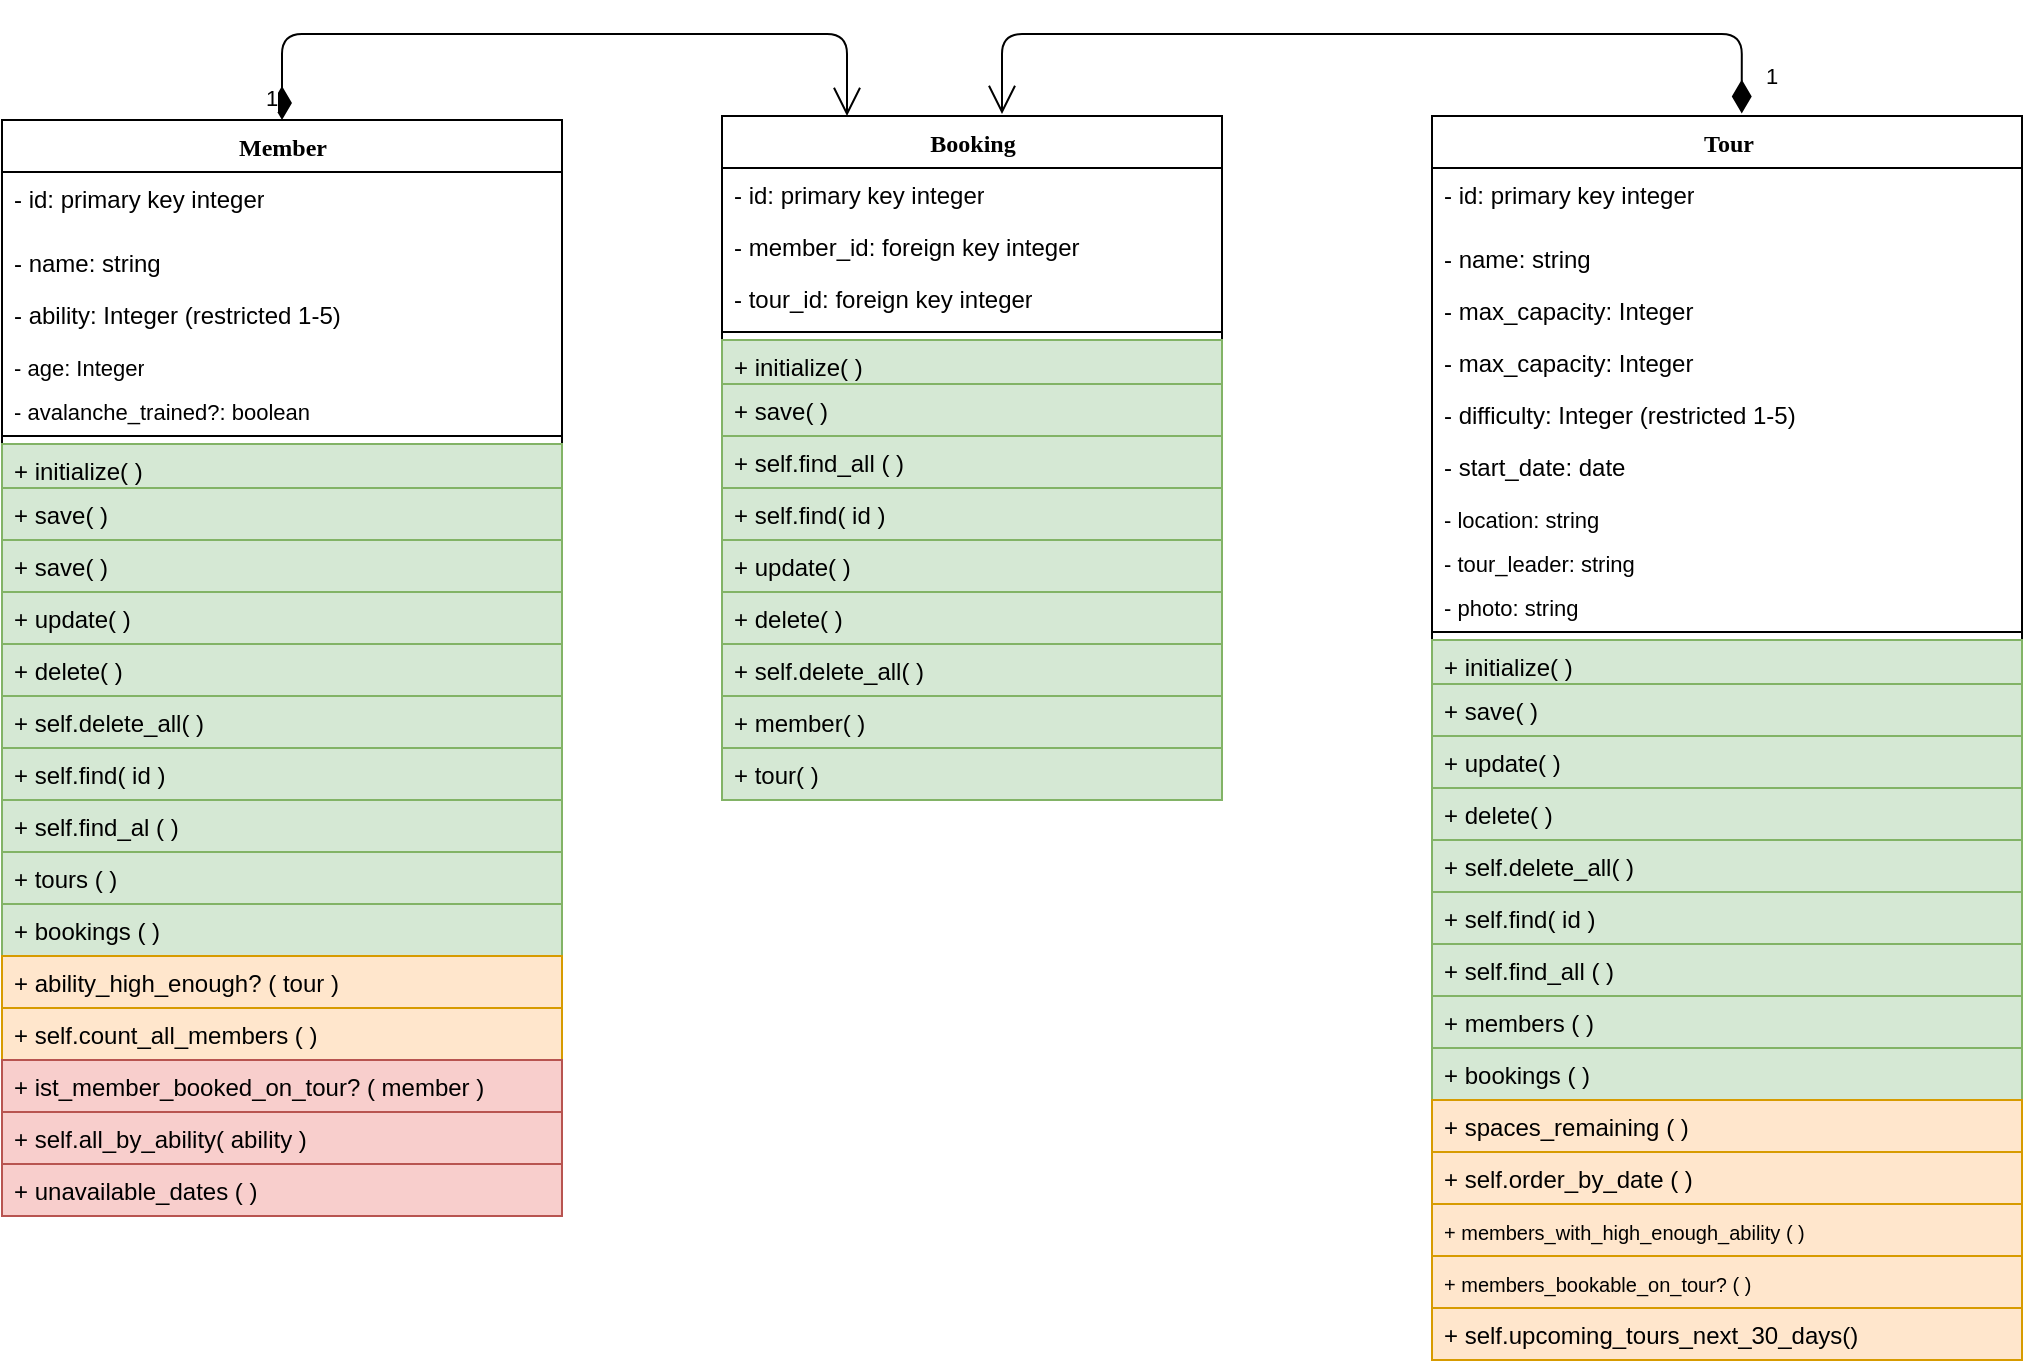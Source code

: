 <mxfile version="10.6.1" type="device"><diagram name="Page-1" id="9f46799a-70d6-7492-0946-bef42562c5a5"><mxGraphModel dx="1177" dy="696" grid="1" gridSize="10" guides="1" tooltips="1" connect="1" arrows="1" fold="1" page="1" pageScale="1" pageWidth="1100" pageHeight="850" background="#ffffff" math="0" shadow="0"><root><mxCell id="0"/><mxCell id="1" parent="0"/><mxCell id="78961159f06e98e8-17" value="Member" style="swimlane;html=1;fontStyle=1;align=center;verticalAlign=top;childLayout=stackLayout;horizontal=1;startSize=26;horizontalStack=0;resizeParent=1;resizeLast=0;collapsible=1;marginBottom=0;swimlaneFillColor=#ffffff;rounded=0;shadow=0;comic=0;labelBackgroundColor=none;strokeColor=#000000;strokeWidth=1;fillColor=none;fontFamily=Verdana;fontSize=12;fontColor=#000000;" parent="1" vertex="1"><mxGeometry x="30" y="83" width="280" height="548" as="geometry"/></mxCell><mxCell id="ST5q0KmycoYfH8tL0ufx-12" value="- id: primary key integer&lt;br&gt;&lt;br&gt;" style="text;html=1;strokeColor=none;fillColor=none;align=left;verticalAlign=top;spacingLeft=4;spacingRight=4;whiteSpace=wrap;overflow=hidden;rotatable=0;points=[[0,0.5],[1,0.5]];portConstraint=eastwest;" parent="78961159f06e98e8-17" vertex="1"><mxGeometry y="26" width="280" height="32" as="geometry"/></mxCell><mxCell id="78961159f06e98e8-21" value="- name: string" style="text;html=1;strokeColor=none;fillColor=none;align=left;verticalAlign=top;spacingLeft=4;spacingRight=4;whiteSpace=wrap;overflow=hidden;rotatable=0;points=[[0,0.5],[1,0.5]];portConstraint=eastwest;" parent="78961159f06e98e8-17" vertex="1"><mxGeometry y="58" width="280" height="26" as="geometry"/></mxCell><mxCell id="78961159f06e98e8-23" value="- ability: Integer (restricted 1-5)" style="text;html=1;strokeColor=none;fillColor=none;align=left;verticalAlign=top;spacingLeft=4;spacingRight=4;whiteSpace=wrap;overflow=hidden;rotatable=0;points=[[0,0.5],[1,0.5]];portConstraint=eastwest;" parent="78961159f06e98e8-17" vertex="1"><mxGeometry y="84" width="280" height="26" as="geometry"/></mxCell><mxCell id="78961159f06e98e8-25" value="&lt;font style=&quot;font-size: 11px&quot;&gt;- age: Integer&lt;br&gt;&lt;br&gt;&lt;/font&gt;" style="text;html=1;strokeColor=none;fillColor=none;align=left;verticalAlign=top;spacingLeft=4;spacingRight=4;whiteSpace=wrap;overflow=hidden;rotatable=0;points=[[0,0.5],[1,0.5]];portConstraint=eastwest;" parent="78961159f06e98e8-17" vertex="1"><mxGeometry y="110" width="280" height="22" as="geometry"/></mxCell><mxCell id="ST5q0KmycoYfH8tL0ufx-1" value="&lt;font style=&quot;font-size: 11px&quot;&gt;- avalanche_trained?: boolean&lt;br&gt;&lt;br&gt;&lt;br&gt;&lt;/font&gt;" style="text;html=1;strokeColor=none;fillColor=none;align=left;verticalAlign=top;spacingLeft=4;spacingRight=4;whiteSpace=wrap;overflow=hidden;rotatable=0;points=[[0,0.5],[1,0.5]];portConstraint=eastwest;" parent="78961159f06e98e8-17" vertex="1"><mxGeometry y="132" width="280" height="22" as="geometry"/></mxCell><mxCell id="78961159f06e98e8-19" value="" style="line;html=1;strokeWidth=1;fillColor=none;align=left;verticalAlign=middle;spacingTop=-1;spacingLeft=3;spacingRight=3;rotatable=0;labelPosition=right;points=[];portConstraint=eastwest;" parent="78961159f06e98e8-17" vertex="1"><mxGeometry y="154" width="280" height="8" as="geometry"/></mxCell><mxCell id="78961159f06e98e8-20" value="+ initialize( )&lt;br&gt;&lt;br&gt;" style="text;html=1;strokeColor=#82b366;fillColor=#d5e8d4;align=left;verticalAlign=top;spacingLeft=4;spacingRight=4;whiteSpace=wrap;overflow=hidden;rotatable=0;points=[[0,0.5],[1,0.5]];portConstraint=eastwest;" parent="78961159f06e98e8-17" vertex="1"><mxGeometry y="162" width="280" height="22" as="geometry"/></mxCell><mxCell id="78961159f06e98e8-27" value="+ save( )" style="text;html=1;strokeColor=#82b366;fillColor=#d5e8d4;align=left;verticalAlign=top;spacingLeft=4;spacingRight=4;whiteSpace=wrap;overflow=hidden;rotatable=0;points=[[0,0.5],[1,0.5]];portConstraint=eastwest;" parent="78961159f06e98e8-17" vertex="1"><mxGeometry y="184" width="280" height="26" as="geometry"/></mxCell><mxCell id="ST5q0KmycoYfH8tL0ufx-50" value="+ save( )" style="text;html=1;strokeColor=#82b366;fillColor=#d5e8d4;align=left;verticalAlign=top;spacingLeft=4;spacingRight=4;whiteSpace=wrap;overflow=hidden;rotatable=0;points=[[0,0.5],[1,0.5]];portConstraint=eastwest;" parent="78961159f06e98e8-17" vertex="1"><mxGeometry y="210" width="280" height="26" as="geometry"/></mxCell><mxCell id="ST5q0KmycoYfH8tL0ufx-4" value="+ update( )" style="text;html=1;strokeColor=#82b366;fillColor=#d5e8d4;align=left;verticalAlign=top;spacingLeft=4;spacingRight=4;whiteSpace=wrap;overflow=hidden;rotatable=0;points=[[0,0.5],[1,0.5]];portConstraint=eastwest;" parent="78961159f06e98e8-17" vertex="1"><mxGeometry y="236" width="280" height="26" as="geometry"/></mxCell><mxCell id="ST5q0KmycoYfH8tL0ufx-2" value="+ delete( )&amp;nbsp;" style="text;html=1;strokeColor=#82b366;fillColor=#d5e8d4;align=left;verticalAlign=top;spacingLeft=4;spacingRight=4;whiteSpace=wrap;overflow=hidden;rotatable=0;points=[[0,0.5],[1,0.5]];portConstraint=eastwest;" parent="78961159f06e98e8-17" vertex="1"><mxGeometry y="262" width="280" height="26" as="geometry"/></mxCell><mxCell id="ST5q0KmycoYfH8tL0ufx-3" value="+ self.delete_all( )&amp;nbsp;" style="text;html=1;strokeColor=#82b366;fillColor=#d5e8d4;align=left;verticalAlign=top;spacingLeft=4;spacingRight=4;whiteSpace=wrap;overflow=hidden;rotatable=0;points=[[0,0.5],[1,0.5]];portConstraint=eastwest;" parent="78961159f06e98e8-17" vertex="1"><mxGeometry y="288" width="280" height="26" as="geometry"/></mxCell><mxCell id="ST5q0KmycoYfH8tL0ufx-5" value="+ self.find( id )" style="text;html=1;strokeColor=#82b366;fillColor=#d5e8d4;align=left;verticalAlign=top;spacingLeft=4;spacingRight=4;whiteSpace=wrap;overflow=hidden;rotatable=0;points=[[0,0.5],[1,0.5]];portConstraint=eastwest;" parent="78961159f06e98e8-17" vertex="1"><mxGeometry y="314" width="280" height="26" as="geometry"/></mxCell><mxCell id="ST5q0KmycoYfH8tL0ufx-6" value="+ self.find_al ( )&lt;br&gt;&lt;br&gt;" style="text;html=1;strokeColor=#82b366;fillColor=#d5e8d4;align=left;verticalAlign=top;spacingLeft=4;spacingRight=4;whiteSpace=wrap;overflow=hidden;rotatable=0;points=[[0,0.5],[1,0.5]];portConstraint=eastwest;" parent="78961159f06e98e8-17" vertex="1"><mxGeometry y="340" width="280" height="26" as="geometry"/></mxCell><mxCell id="ST5q0KmycoYfH8tL0ufx-20" value="+ tours ( )&lt;br&gt;" style="text;html=1;strokeColor=#82b366;fillColor=#d5e8d4;align=left;verticalAlign=top;spacingLeft=4;spacingRight=4;whiteSpace=wrap;overflow=hidden;rotatable=0;points=[[0,0.5],[1,0.5]];portConstraint=eastwest;" parent="78961159f06e98e8-17" vertex="1"><mxGeometry y="366" width="280" height="26" as="geometry"/></mxCell><mxCell id="ST5q0KmycoYfH8tL0ufx-21" value="+ bookings ( )&lt;br&gt;" style="text;html=1;strokeColor=#82b366;fillColor=#d5e8d4;align=left;verticalAlign=top;spacingLeft=4;spacingRight=4;whiteSpace=wrap;overflow=hidden;rotatable=0;points=[[0,0.5],[1,0.5]];portConstraint=eastwest;" parent="78961159f06e98e8-17" vertex="1"><mxGeometry y="392" width="280" height="26" as="geometry"/></mxCell><mxCell id="ST5q0KmycoYfH8tL0ufx-7" value="+ ability_high_enough? ( tour )&lt;br&gt;" style="text;html=1;strokeColor=#d79b00;fillColor=#ffe6cc;align=left;verticalAlign=top;spacingLeft=4;spacingRight=4;whiteSpace=wrap;overflow=hidden;rotatable=0;points=[[0,0.5],[1,0.5]];portConstraint=eastwest;" parent="78961159f06e98e8-17" vertex="1"><mxGeometry y="418" width="280" height="26" as="geometry"/></mxCell><mxCell id="ST5q0KmycoYfH8tL0ufx-8" value="+ self.count_all_members ( )&lt;br&gt;" style="text;html=1;strokeColor=#d79b00;fillColor=#ffe6cc;align=left;verticalAlign=top;spacingLeft=4;spacingRight=4;whiteSpace=wrap;overflow=hidden;rotatable=0;points=[[0,0.5],[1,0.5]];portConstraint=eastwest;" parent="78961159f06e98e8-17" vertex="1"><mxGeometry y="444" width="280" height="26" as="geometry"/></mxCell><mxCell id="ST5q0KmycoYfH8tL0ufx-9" value="+ ist_member_booked_on_tour? ( member )&lt;br&gt;" style="text;html=1;strokeColor=#b85450;fillColor=#f8cecc;align=left;verticalAlign=top;spacingLeft=4;spacingRight=4;whiteSpace=wrap;overflow=hidden;rotatable=0;points=[[0,0.5],[1,0.5]];portConstraint=eastwest;" parent="78961159f06e98e8-17" vertex="1"><mxGeometry y="470" width="280" height="26" as="geometry"/></mxCell><mxCell id="ST5q0KmycoYfH8tL0ufx-10" value="+ self.all_by_ability( ability )&lt;br&gt;" style="text;html=1;strokeColor=#b85450;fillColor=#f8cecc;align=left;verticalAlign=top;spacingLeft=4;spacingRight=4;whiteSpace=wrap;overflow=hidden;rotatable=0;points=[[0,0.5],[1,0.5]];portConstraint=eastwest;" parent="78961159f06e98e8-17" vertex="1"><mxGeometry y="496" width="280" height="26" as="geometry"/></mxCell><mxCell id="ST5q0KmycoYfH8tL0ufx-11" value="+ unavailable_dates ( )&lt;br&gt;" style="text;html=1;strokeColor=#b85450;fillColor=#f8cecc;align=left;verticalAlign=top;spacingLeft=4;spacingRight=4;whiteSpace=wrap;overflow=hidden;rotatable=0;points=[[0,0.5],[1,0.5]];portConstraint=eastwest;" parent="78961159f06e98e8-17" vertex="1"><mxGeometry y="522" width="280" height="26" as="geometry"/></mxCell><mxCell id="78961159f06e98e8-30" value="Booking" style="swimlane;html=1;fontStyle=1;align=center;verticalAlign=top;childLayout=stackLayout;horizontal=1;startSize=26;horizontalStack=0;resizeParent=1;resizeLast=0;collapsible=1;marginBottom=0;swimlaneFillColor=#ffffff;rounded=0;shadow=0;comic=0;labelBackgroundColor=none;strokeColor=#000000;strokeWidth=1;fillColor=none;fontFamily=Verdana;fontSize=12;fontColor=#000000;" parent="1" vertex="1"><mxGeometry x="390" y="81" width="250" height="342" as="geometry"/></mxCell><mxCell id="78961159f06e98e8-31" value="- id: primary key integer" style="text;html=1;strokeColor=none;fillColor=none;align=left;verticalAlign=top;spacingLeft=4;spacingRight=4;whiteSpace=wrap;overflow=hidden;rotatable=0;points=[[0,0.5],[1,0.5]];portConstraint=eastwest;" parent="78961159f06e98e8-30" vertex="1"><mxGeometry y="26" width="250" height="26" as="geometry"/></mxCell><mxCell id="78961159f06e98e8-32" value="- member_id: foreign key integer&lt;br&gt;&lt;br&gt;&lt;br&gt;" style="text;html=1;strokeColor=none;fillColor=none;align=left;verticalAlign=top;spacingLeft=4;spacingRight=4;whiteSpace=wrap;overflow=hidden;rotatable=0;points=[[0,0.5],[1,0.5]];portConstraint=eastwest;" parent="78961159f06e98e8-30" vertex="1"><mxGeometry y="52" width="250" height="26" as="geometry"/></mxCell><mxCell id="78961159f06e98e8-33" value="- tour_id: foreign key integer" style="text;html=1;strokeColor=none;fillColor=none;align=left;verticalAlign=top;spacingLeft=4;spacingRight=4;whiteSpace=wrap;overflow=hidden;rotatable=0;points=[[0,0.5],[1,0.5]];portConstraint=eastwest;" parent="78961159f06e98e8-30" vertex="1"><mxGeometry y="78" width="250" height="26" as="geometry"/></mxCell><mxCell id="78961159f06e98e8-38" value="" style="line;html=1;strokeWidth=1;fillColor=none;align=left;verticalAlign=middle;spacingTop=-1;spacingLeft=3;spacingRight=3;rotatable=0;labelPosition=right;points=[];portConstraint=eastwest;" parent="78961159f06e98e8-30" vertex="1"><mxGeometry y="104" width="250" height="8" as="geometry"/></mxCell><mxCell id="ST5q0KmycoYfH8tL0ufx-13" value="+ initialize( )" style="text;html=1;strokeColor=#82b366;fillColor=#d5e8d4;align=left;verticalAlign=top;spacingLeft=4;spacingRight=4;whiteSpace=wrap;overflow=hidden;rotatable=0;points=[[0,0.5],[1,0.5]];portConstraint=eastwest;" parent="78961159f06e98e8-30" vertex="1"><mxGeometry y="112" width="250" height="22" as="geometry"/></mxCell><mxCell id="ST5q0KmycoYfH8tL0ufx-14" value="+ save( )" style="text;html=1;strokeColor=#82b366;fillColor=#d5e8d4;align=left;verticalAlign=top;spacingLeft=4;spacingRight=4;whiteSpace=wrap;overflow=hidden;rotatable=0;points=[[0,0.5],[1,0.5]];portConstraint=eastwest;" parent="78961159f06e98e8-30" vertex="1"><mxGeometry y="134" width="250" height="26" as="geometry"/></mxCell><mxCell id="ST5q0KmycoYfH8tL0ufx-19" value="+ self.find_all ( )&lt;br&gt;" style="text;html=1;strokeColor=#82b366;fillColor=#d5e8d4;align=left;verticalAlign=top;spacingLeft=4;spacingRight=4;whiteSpace=wrap;overflow=hidden;rotatable=0;points=[[0,0.5],[1,0.5]];portConstraint=eastwest;" parent="78961159f06e98e8-30" vertex="1"><mxGeometry y="160" width="250" height="26" as="geometry"/></mxCell><mxCell id="ST5q0KmycoYfH8tL0ufx-18" value="+ self.find( id )&lt;br&gt;&lt;br&gt;" style="text;html=1;strokeColor=#82b366;fillColor=#d5e8d4;align=left;verticalAlign=top;spacingLeft=4;spacingRight=4;whiteSpace=wrap;overflow=hidden;rotatable=0;points=[[0,0.5],[1,0.5]];portConstraint=eastwest;" parent="78961159f06e98e8-30" vertex="1"><mxGeometry y="186" width="250" height="26" as="geometry"/></mxCell><mxCell id="ST5q0KmycoYfH8tL0ufx-15" value="+ update( )&lt;br&gt;&lt;br&gt;" style="text;html=1;strokeColor=#82b366;fillColor=#d5e8d4;align=left;verticalAlign=top;spacingLeft=4;spacingRight=4;whiteSpace=wrap;overflow=hidden;rotatable=0;points=[[0,0.5],[1,0.5]];portConstraint=eastwest;" parent="78961159f06e98e8-30" vertex="1"><mxGeometry y="212" width="250" height="26" as="geometry"/></mxCell><mxCell id="ST5q0KmycoYfH8tL0ufx-16" value="+ delete( )&lt;br&gt;&lt;br&gt;" style="text;html=1;strokeColor=#82b366;fillColor=#d5e8d4;align=left;verticalAlign=top;spacingLeft=4;spacingRight=4;whiteSpace=wrap;overflow=hidden;rotatable=0;points=[[0,0.5],[1,0.5]];portConstraint=eastwest;" parent="78961159f06e98e8-30" vertex="1"><mxGeometry y="238" width="250" height="26" as="geometry"/></mxCell><mxCell id="ST5q0KmycoYfH8tL0ufx-17" value="+ self.delete_all( )&amp;nbsp;" style="text;html=1;strokeColor=#82b366;fillColor=#d5e8d4;align=left;verticalAlign=top;spacingLeft=4;spacingRight=4;whiteSpace=wrap;overflow=hidden;rotatable=0;points=[[0,0.5],[1,0.5]];portConstraint=eastwest;" parent="78961159f06e98e8-30" vertex="1"><mxGeometry y="264" width="250" height="26" as="geometry"/></mxCell><mxCell id="78961159f06e98e8-42" value="+ member( )" style="text;html=1;strokeColor=#82b366;fillColor=#d5e8d4;align=left;verticalAlign=top;spacingLeft=4;spacingRight=4;whiteSpace=wrap;overflow=hidden;rotatable=0;points=[[0,0.5],[1,0.5]];portConstraint=eastwest;" parent="78961159f06e98e8-30" vertex="1"><mxGeometry y="290" width="250" height="26" as="geometry"/></mxCell><mxCell id="ST5q0KmycoYfH8tL0ufx-22" value="+ tour( )" style="text;html=1;strokeColor=#82b366;fillColor=#d5e8d4;align=left;verticalAlign=top;spacingLeft=4;spacingRight=4;whiteSpace=wrap;overflow=hidden;rotatable=0;points=[[0,0.5],[1,0.5]];portConstraint=eastwest;" parent="78961159f06e98e8-30" vertex="1"><mxGeometry y="316" width="250" height="26" as="geometry"/></mxCell><mxCell id="ST5q0KmycoYfH8tL0ufx-23" value="Tour" style="swimlane;html=1;fontStyle=1;align=center;verticalAlign=top;childLayout=stackLayout;horizontal=1;startSize=26;horizontalStack=0;resizeParent=1;resizeLast=0;collapsible=1;marginBottom=0;swimlaneFillColor=#ffffff;rounded=0;shadow=0;comic=0;labelBackgroundColor=none;strokeColor=#000000;strokeWidth=1;fillColor=none;fontFamily=Verdana;fontSize=12;fontColor=#000000;" parent="1" vertex="1"><mxGeometry x="745" y="81" width="295" height="622" as="geometry"/></mxCell><mxCell id="ST5q0KmycoYfH8tL0ufx-24" value="- id: primary key integer" style="text;html=1;strokeColor=none;fillColor=none;align=left;verticalAlign=top;spacingLeft=4;spacingRight=4;whiteSpace=wrap;overflow=hidden;rotatable=0;points=[[0,0.5],[1,0.5]];portConstraint=eastwest;" parent="ST5q0KmycoYfH8tL0ufx-23" vertex="1"><mxGeometry y="26" width="295" height="32" as="geometry"/></mxCell><mxCell id="ST5q0KmycoYfH8tL0ufx-25" value="- name: string" style="text;html=1;strokeColor=none;fillColor=none;align=left;verticalAlign=top;spacingLeft=4;spacingRight=4;whiteSpace=wrap;overflow=hidden;rotatable=0;points=[[0,0.5],[1,0.5]];portConstraint=eastwest;" parent="ST5q0KmycoYfH8tL0ufx-23" vertex="1"><mxGeometry y="58" width="295" height="26" as="geometry"/></mxCell><mxCell id="ST5q0KmycoYfH8tL0ufx-49" value="- max_capacity: Integer" style="text;html=1;strokeColor=none;fillColor=none;align=left;verticalAlign=top;spacingLeft=4;spacingRight=4;whiteSpace=wrap;overflow=hidden;rotatable=0;points=[[0,0.5],[1,0.5]];portConstraint=eastwest;" parent="ST5q0KmycoYfH8tL0ufx-23" vertex="1"><mxGeometry y="84" width="295" height="26" as="geometry"/></mxCell><mxCell id="ST5q0KmycoYfH8tL0ufx-44" value="- max_capacity: Integer" style="text;html=1;strokeColor=none;fillColor=none;align=left;verticalAlign=top;spacingLeft=4;spacingRight=4;whiteSpace=wrap;overflow=hidden;rotatable=0;points=[[0,0.5],[1,0.5]];portConstraint=eastwest;" parent="ST5q0KmycoYfH8tL0ufx-23" vertex="1"><mxGeometry y="110" width="295" height="26" as="geometry"/></mxCell><mxCell id="ST5q0KmycoYfH8tL0ufx-26" value="- difficulty: Integer (restricted 1-5)" style="text;html=1;strokeColor=none;fillColor=none;align=left;verticalAlign=top;spacingLeft=4;spacingRight=4;whiteSpace=wrap;overflow=hidden;rotatable=0;points=[[0,0.5],[1,0.5]];portConstraint=eastwest;" parent="ST5q0KmycoYfH8tL0ufx-23" vertex="1"><mxGeometry y="136" width="295" height="26" as="geometry"/></mxCell><mxCell id="ST5q0KmycoYfH8tL0ufx-45" value="- start_date: date&amp;nbsp;" style="text;html=1;strokeColor=none;fillColor=none;align=left;verticalAlign=top;spacingLeft=4;spacingRight=4;whiteSpace=wrap;overflow=hidden;rotatable=0;points=[[0,0.5],[1,0.5]];portConstraint=eastwest;" parent="ST5q0KmycoYfH8tL0ufx-23" vertex="1"><mxGeometry y="162" width="295" height="26" as="geometry"/></mxCell><mxCell id="ST5q0KmycoYfH8tL0ufx-27" value="&lt;font style=&quot;font-size: 11px&quot;&gt;- location: string&lt;br&gt;&lt;br&gt;&lt;/font&gt;" style="text;html=1;strokeColor=none;fillColor=none;align=left;verticalAlign=top;spacingLeft=4;spacingRight=4;whiteSpace=wrap;overflow=hidden;rotatable=0;points=[[0,0.5],[1,0.5]];portConstraint=eastwest;" parent="ST5q0KmycoYfH8tL0ufx-23" vertex="1"><mxGeometry y="188" width="295" height="22" as="geometry"/></mxCell><mxCell id="ST5q0KmycoYfH8tL0ufx-28" value="&lt;font style=&quot;font-size: 11px&quot;&gt;- tour_leader: string&lt;br&gt;&lt;br&gt;&lt;/font&gt;" style="text;html=1;strokeColor=none;fillColor=none;align=left;verticalAlign=top;spacingLeft=4;spacingRight=4;whiteSpace=wrap;overflow=hidden;rotatable=0;points=[[0,0.5],[1,0.5]];portConstraint=eastwest;" parent="ST5q0KmycoYfH8tL0ufx-23" vertex="1"><mxGeometry y="210" width="295" height="22" as="geometry"/></mxCell><mxCell id="ST5q0KmycoYfH8tL0ufx-46" value="&lt;font style=&quot;font-size: 11px&quot;&gt;- photo: string&lt;br&gt;&lt;br&gt;&lt;/font&gt;" style="text;html=1;strokeColor=none;fillColor=none;align=left;verticalAlign=top;spacingLeft=4;spacingRight=4;whiteSpace=wrap;overflow=hidden;rotatable=0;points=[[0,0.5],[1,0.5]];portConstraint=eastwest;" parent="ST5q0KmycoYfH8tL0ufx-23" vertex="1"><mxGeometry y="232" width="295" height="22" as="geometry"/></mxCell><mxCell id="ST5q0KmycoYfH8tL0ufx-29" value="" style="line;html=1;strokeWidth=1;fillColor=none;align=left;verticalAlign=middle;spacingTop=-1;spacingLeft=3;spacingRight=3;rotatable=0;labelPosition=right;points=[];portConstraint=eastwest;" parent="ST5q0KmycoYfH8tL0ufx-23" vertex="1"><mxGeometry y="254" width="295" height="8" as="geometry"/></mxCell><mxCell id="ST5q0KmycoYfH8tL0ufx-30" value="+ initialize( )" style="text;html=1;strokeColor=#82b366;fillColor=#d5e8d4;align=left;verticalAlign=top;spacingLeft=4;spacingRight=4;whiteSpace=wrap;overflow=hidden;rotatable=0;points=[[0,0.5],[1,0.5]];portConstraint=eastwest;" parent="ST5q0KmycoYfH8tL0ufx-23" vertex="1"><mxGeometry y="262" width="295" height="22" as="geometry"/></mxCell><mxCell id="ST5q0KmycoYfH8tL0ufx-31" value="+ save( )" style="text;html=1;strokeColor=#82b366;fillColor=#d5e8d4;align=left;verticalAlign=top;spacingLeft=4;spacingRight=4;whiteSpace=wrap;overflow=hidden;rotatable=0;points=[[0,0.5],[1,0.5]];portConstraint=eastwest;" parent="ST5q0KmycoYfH8tL0ufx-23" vertex="1"><mxGeometry y="284" width="295" height="26" as="geometry"/></mxCell><mxCell id="ST5q0KmycoYfH8tL0ufx-32" value="+ update( )" style="text;html=1;strokeColor=#82b366;fillColor=#d5e8d4;align=left;verticalAlign=top;spacingLeft=4;spacingRight=4;whiteSpace=wrap;overflow=hidden;rotatable=0;points=[[0,0.5],[1,0.5]];portConstraint=eastwest;" parent="ST5q0KmycoYfH8tL0ufx-23" vertex="1"><mxGeometry y="310" width="295" height="26" as="geometry"/></mxCell><mxCell id="ST5q0KmycoYfH8tL0ufx-33" value="+ delete( )&amp;nbsp;" style="text;html=1;strokeColor=#82b366;fillColor=#d5e8d4;align=left;verticalAlign=top;spacingLeft=4;spacingRight=4;whiteSpace=wrap;overflow=hidden;rotatable=0;points=[[0,0.5],[1,0.5]];portConstraint=eastwest;" parent="ST5q0KmycoYfH8tL0ufx-23" vertex="1"><mxGeometry y="336" width="295" height="26" as="geometry"/></mxCell><mxCell id="ST5q0KmycoYfH8tL0ufx-34" value="+ self.delete_all( )&amp;nbsp;" style="text;html=1;strokeColor=#82b366;fillColor=#d5e8d4;align=left;verticalAlign=top;spacingLeft=4;spacingRight=4;whiteSpace=wrap;overflow=hidden;rotatable=0;points=[[0,0.5],[1,0.5]];portConstraint=eastwest;" parent="ST5q0KmycoYfH8tL0ufx-23" vertex="1"><mxGeometry y="362" width="295" height="26" as="geometry"/></mxCell><mxCell id="ST5q0KmycoYfH8tL0ufx-35" value="+ self.find( id )" style="text;html=1;strokeColor=#82b366;fillColor=#d5e8d4;align=left;verticalAlign=top;spacingLeft=4;spacingRight=4;whiteSpace=wrap;overflow=hidden;rotatable=0;points=[[0,0.5],[1,0.5]];portConstraint=eastwest;" parent="ST5q0KmycoYfH8tL0ufx-23" vertex="1"><mxGeometry y="388" width="295" height="26" as="geometry"/></mxCell><mxCell id="ST5q0KmycoYfH8tL0ufx-36" value="+ self.find_all ( )&lt;br&gt;" style="text;html=1;strokeColor=#82b366;fillColor=#d5e8d4;align=left;verticalAlign=top;spacingLeft=4;spacingRight=4;whiteSpace=wrap;overflow=hidden;rotatable=0;points=[[0,0.5],[1,0.5]];portConstraint=eastwest;" parent="ST5q0KmycoYfH8tL0ufx-23" vertex="1"><mxGeometry y="414" width="295" height="26" as="geometry"/></mxCell><mxCell id="ST5q0KmycoYfH8tL0ufx-37" value="+ members ( )&lt;br&gt;" style="text;html=1;strokeColor=#82b366;fillColor=#d5e8d4;align=left;verticalAlign=top;spacingLeft=4;spacingRight=4;whiteSpace=wrap;overflow=hidden;rotatable=0;points=[[0,0.5],[1,0.5]];portConstraint=eastwest;" parent="ST5q0KmycoYfH8tL0ufx-23" vertex="1"><mxGeometry y="440" width="295" height="26" as="geometry"/></mxCell><mxCell id="ST5q0KmycoYfH8tL0ufx-38" value="+ bookings ( )&lt;br&gt;" style="text;html=1;strokeColor=#82b366;fillColor=#d5e8d4;align=left;verticalAlign=top;spacingLeft=4;spacingRight=4;whiteSpace=wrap;overflow=hidden;rotatable=0;points=[[0,0.5],[1,0.5]];portConstraint=eastwest;" parent="ST5q0KmycoYfH8tL0ufx-23" vertex="1"><mxGeometry y="466" width="295" height="26" as="geometry"/></mxCell><mxCell id="ST5q0KmycoYfH8tL0ufx-39" value="+ spaces_remaining ( )&lt;br&gt;&lt;br&gt;" style="text;html=1;strokeColor=#d79b00;fillColor=#ffe6cc;align=left;verticalAlign=top;spacingLeft=4;spacingRight=4;whiteSpace=wrap;overflow=hidden;rotatable=0;points=[[0,0.5],[1,0.5]];portConstraint=eastwest;" parent="ST5q0KmycoYfH8tL0ufx-23" vertex="1"><mxGeometry y="492" width="295" height="26" as="geometry"/></mxCell><mxCell id="ST5q0KmycoYfH8tL0ufx-40" value="+ self.order_by_date ( )&lt;br&gt;" style="text;html=1;strokeColor=#d79b00;fillColor=#ffe6cc;align=left;verticalAlign=top;spacingLeft=4;spacingRight=4;whiteSpace=wrap;overflow=hidden;rotatable=0;points=[[0,0.5],[1,0.5]];portConstraint=eastwest;" parent="ST5q0KmycoYfH8tL0ufx-23" vertex="1"><mxGeometry y="518" width="295" height="26" as="geometry"/></mxCell><mxCell id="ST5q0KmycoYfH8tL0ufx-47" value="&lt;font style=&quot;font-size: 10px&quot;&gt;+ members_with_high_enough_ability ( )&lt;/font&gt;&lt;br&gt;" style="text;html=1;strokeColor=#d79b00;fillColor=#ffe6cc;align=left;verticalAlign=top;spacingLeft=4;spacingRight=4;whiteSpace=wrap;overflow=hidden;rotatable=0;points=[[0,0.5],[1,0.5]];portConstraint=eastwest;" parent="ST5q0KmycoYfH8tL0ufx-23" vertex="1"><mxGeometry y="544" width="295" height="26" as="geometry"/></mxCell><mxCell id="ST5q0KmycoYfH8tL0ufx-41" value="&lt;font style=&quot;font-size: 10px&quot;&gt;+ members_bookable_on_tour? ( )&lt;/font&gt;&lt;br&gt;" style="text;html=1;strokeColor=#d79b00;fillColor=#ffe6cc;align=left;verticalAlign=top;spacingLeft=4;spacingRight=4;whiteSpace=wrap;overflow=hidden;rotatable=0;points=[[0,0.5],[1,0.5]];portConstraint=eastwest;" parent="ST5q0KmycoYfH8tL0ufx-23" vertex="1"><mxGeometry y="570" width="295" height="26" as="geometry"/></mxCell><mxCell id="ST5q0KmycoYfH8tL0ufx-42" value="+ self.upcoming_tours_next_30_days()&lt;br&gt;" style="text;html=1;strokeColor=#d79b00;fillColor=#ffe6cc;align=left;verticalAlign=top;spacingLeft=4;spacingRight=4;whiteSpace=wrap;overflow=hidden;rotatable=0;points=[[0,0.5],[1,0.5]];portConstraint=eastwest;" parent="ST5q0KmycoYfH8tL0ufx-23" vertex="1"><mxGeometry y="596" width="295" height="26" as="geometry"/></mxCell><mxCell id="DUxgeVdrZeouhTS5mm1Q-2" value="1" style="endArrow=open;html=1;endSize=12;startArrow=diamondThin;startSize=14;startFill=1;edgeStyle=orthogonalEdgeStyle;align=left;verticalAlign=bottom;exitX=0.5;exitY=0;exitDx=0;exitDy=0;entryX=0.25;entryY=0;entryDx=0;entryDy=0;" edge="1" parent="1" source="78961159f06e98e8-17" target="78961159f06e98e8-30"><mxGeometry x="-0.989" y="10" relative="1" as="geometry"><mxPoint x="230" y="30" as="sourcePoint"/><mxPoint x="452" y="70" as="targetPoint"/><Array as="points"><mxPoint x="170" y="40"/><mxPoint x="452" y="40"/></Array><mxPoint as="offset"/></mxGeometry></mxCell><mxCell id="DUxgeVdrZeouhTS5mm1Q-3" value="1" style="endArrow=open;html=1;endSize=12;startArrow=diamondThin;startSize=14;startFill=1;edgeStyle=orthogonalEdgeStyle;align=left;verticalAlign=bottom;exitX=0.525;exitY=-0.002;exitDx=0;exitDy=0;exitPerimeter=0;" edge="1" parent="1" source="ST5q0KmycoYfH8tL0ufx-23"><mxGeometry x="-0.956" y="-10" relative="1" as="geometry"><mxPoint x="510" y="73" as="sourcePoint"/><mxPoint x="530" y="80" as="targetPoint"/><Array as="points"><mxPoint x="900" y="40"/><mxPoint x="530" y="40"/></Array><mxPoint as="offset"/></mxGeometry></mxCell></root></mxGraphModel></diagram></mxfile>
